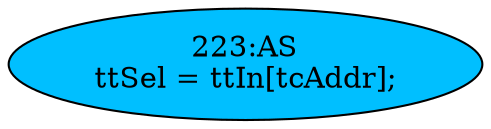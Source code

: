 strict digraph "" {
	node [label="\N"];
	"223:AS"	 [ast="<pyverilog.vparser.ast.Assign object at 0x7f9e057e7ad0>",
		def_var="['ttSel']",
		fillcolor=deepskyblue,
		label="223:AS
ttSel = ttIn[tcAddr];",
		statements="[]",
		style=filled,
		typ=Assign,
		use_var="['ttIn', 'tcAddr']"];
}
